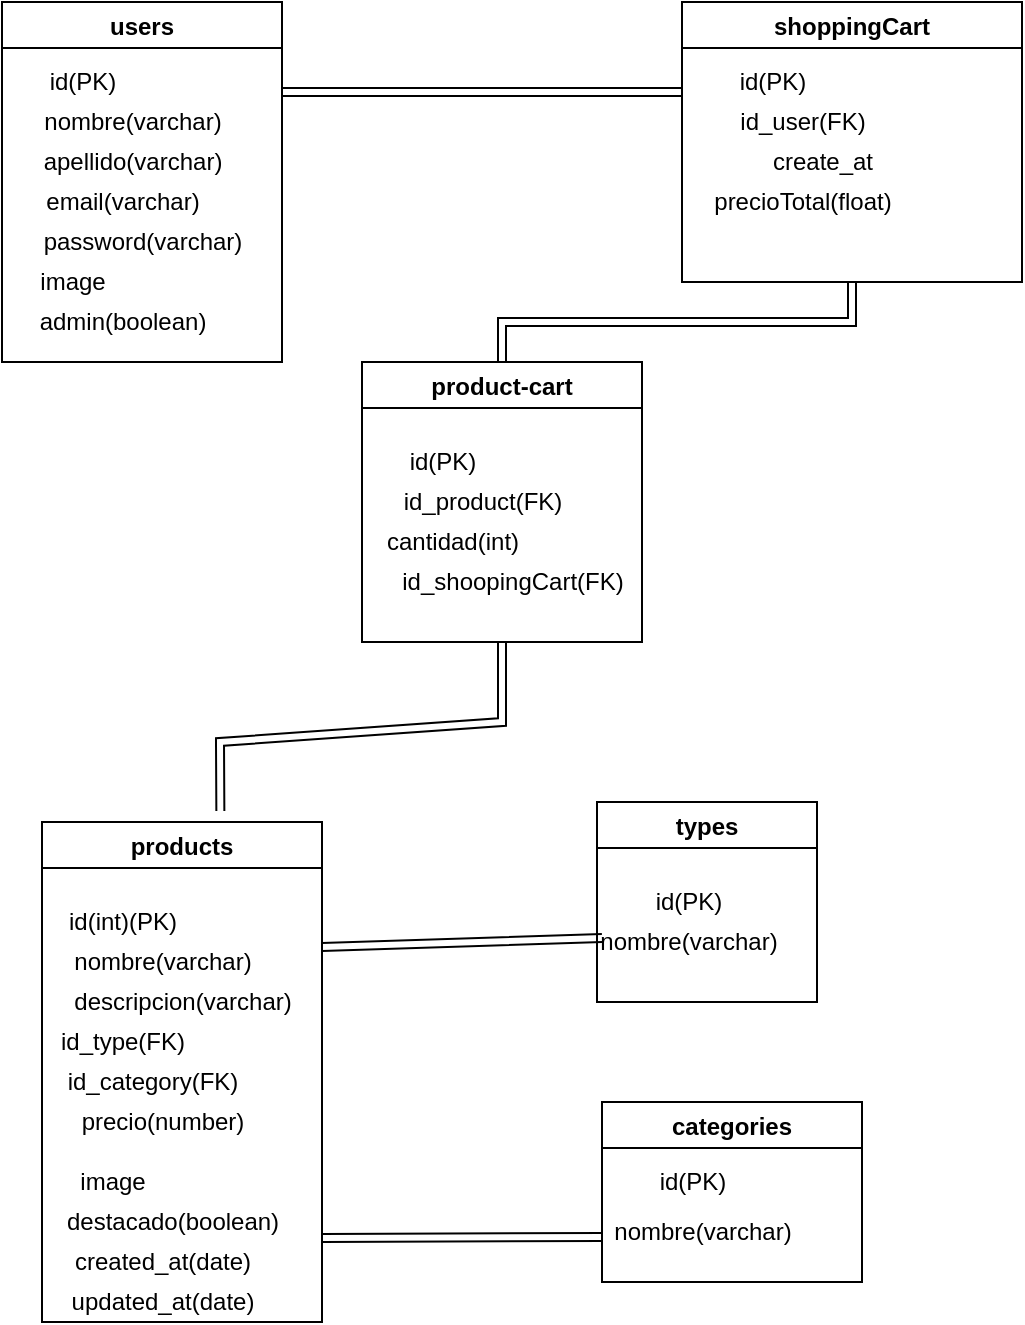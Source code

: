<mxfile>
    <diagram id="Y4f921jpL07sXCE5BTuh" name="Page-1">
        <mxGraphModel dx="736" dy="371" grid="1" gridSize="10" guides="1" tooltips="1" connect="1" arrows="1" fold="1" page="1" pageScale="1" pageWidth="827" pageHeight="1169" math="0" shadow="0">
            <root>
                <mxCell id="0"/>
                <mxCell id="1" parent="0"/>
                <mxCell id="39" style="edgeStyle=none;shape=link;rounded=0;orthogonalLoop=1;jettySize=auto;html=1;exitX=1;exitY=0.25;exitDx=0;exitDy=0;" edge="1" parent="1" source="2">
                    <mxGeometry relative="1" as="geometry">
                        <mxPoint x="360" y="85" as="targetPoint"/>
                    </mxGeometry>
                </mxCell>
                <mxCell id="2" value="users" style="swimlane;" vertex="1" parent="1">
                    <mxGeometry x="20" y="40" width="140" height="180" as="geometry"/>
                </mxCell>
                <mxCell id="6" value="apellido(varchar)" style="text;html=1;align=center;verticalAlign=middle;resizable=0;points=[];autosize=1;strokeColor=none;" vertex="1" parent="2">
                    <mxGeometry x="10" y="70" width="110" height="20" as="geometry"/>
                </mxCell>
                <mxCell id="7" value="email(varchar)" style="text;html=1;align=center;verticalAlign=middle;resizable=0;points=[];autosize=1;strokeColor=none;" vertex="1" parent="2">
                    <mxGeometry x="15" y="90" width="90" height="20" as="geometry"/>
                </mxCell>
                <mxCell id="4" value="id(PK)" style="text;html=1;align=center;verticalAlign=middle;resizable=0;points=[];autosize=1;strokeColor=none;" vertex="1" parent="2">
                    <mxGeometry x="15" y="30" width="50" height="20" as="geometry"/>
                </mxCell>
                <mxCell id="5" value="nombre(varchar)" style="text;html=1;align=center;verticalAlign=middle;resizable=0;points=[];autosize=1;strokeColor=none;" vertex="1" parent="2">
                    <mxGeometry x="15" y="50" width="100" height="20" as="geometry"/>
                </mxCell>
                <mxCell id="10" value="password(varchar)" style="text;html=1;align=center;verticalAlign=middle;resizable=0;points=[];autosize=1;strokeColor=none;" vertex="1" parent="2">
                    <mxGeometry x="15" y="110" width="110" height="20" as="geometry"/>
                </mxCell>
                <mxCell id="11" value="image" style="text;html=1;align=center;verticalAlign=middle;resizable=0;points=[];autosize=1;strokeColor=none;" vertex="1" parent="2">
                    <mxGeometry x="10" y="130" width="50" height="20" as="geometry"/>
                </mxCell>
                <mxCell id="12" value="admin(boolean)" style="text;html=1;align=center;verticalAlign=middle;resizable=0;points=[];autosize=1;strokeColor=none;" vertex="1" parent="2">
                    <mxGeometry x="10" y="150" width="100" height="20" as="geometry"/>
                </mxCell>
                <mxCell id="3" value="shoppingCart" style="swimlane;" vertex="1" parent="1">
                    <mxGeometry x="360" y="40" width="170" height="140" as="geometry"/>
                </mxCell>
                <mxCell id="30" value="id(PK)" style="text;html=1;align=center;verticalAlign=middle;resizable=0;points=[];autosize=1;strokeColor=none;" vertex="1" parent="3">
                    <mxGeometry x="20" y="30" width="50" height="20" as="geometry"/>
                </mxCell>
                <mxCell id="31" value="id_user(FK)" style="text;html=1;align=center;verticalAlign=middle;resizable=0;points=[];autosize=1;strokeColor=none;" vertex="1" parent="3">
                    <mxGeometry x="20" y="50" width="80" height="20" as="geometry"/>
                </mxCell>
                <mxCell id="32" value="create_at" style="text;html=1;align=center;verticalAlign=middle;resizable=0;points=[];autosize=1;strokeColor=none;" vertex="1" parent="3">
                    <mxGeometry x="35" y="70" width="70" height="20" as="geometry"/>
                </mxCell>
                <mxCell id="33" value="precioTotal(float)" style="text;html=1;align=center;verticalAlign=middle;resizable=0;points=[];autosize=1;strokeColor=none;" vertex="1" parent="3">
                    <mxGeometry x="10" y="90" width="100" height="20" as="geometry"/>
                </mxCell>
                <mxCell id="14" value="products" style="swimlane;" vertex="1" parent="1">
                    <mxGeometry x="40" y="450" width="140" height="250" as="geometry"/>
                </mxCell>
                <mxCell id="15" value="id(int)(PK)" style="text;html=1;align=center;verticalAlign=middle;resizable=0;points=[];autosize=1;strokeColor=none;" vertex="1" parent="14">
                    <mxGeometry x="5" y="40" width="70" height="20" as="geometry"/>
                </mxCell>
                <mxCell id="20" value="image" style="text;html=1;align=center;verticalAlign=middle;resizable=0;points=[];autosize=1;strokeColor=none;" vertex="1" parent="14">
                    <mxGeometry x="10" y="170" width="50" height="20" as="geometry"/>
                </mxCell>
                <mxCell id="17" value="id_type(FK)" style="text;html=1;align=center;verticalAlign=middle;resizable=0;points=[];autosize=1;strokeColor=none;" vertex="1" parent="14">
                    <mxGeometry y="100" width="80" height="20" as="geometry"/>
                </mxCell>
                <mxCell id="16" value="nombre(varchar)" style="text;html=1;align=center;verticalAlign=middle;resizable=0;points=[];autosize=1;strokeColor=none;" vertex="1" parent="14">
                    <mxGeometry x="10" y="60" width="100" height="20" as="geometry"/>
                </mxCell>
                <mxCell id="21" value="descripcion(varchar)" style="text;html=1;align=center;verticalAlign=middle;resizable=0;points=[];autosize=1;strokeColor=none;" vertex="1" parent="14">
                    <mxGeometry x="10" y="80" width="120" height="20" as="geometry"/>
                </mxCell>
                <mxCell id="18" value="id_category(FK)" style="text;html=1;align=center;verticalAlign=middle;resizable=0;points=[];autosize=1;strokeColor=none;" vertex="1" parent="14">
                    <mxGeometry x="5" y="120" width="100" height="20" as="geometry"/>
                </mxCell>
                <mxCell id="28" value="precio(number)" style="text;html=1;align=center;verticalAlign=middle;resizable=0;points=[];autosize=1;strokeColor=none;" vertex="1" parent="14">
                    <mxGeometry x="10" y="140" width="100" height="20" as="geometry"/>
                </mxCell>
                <mxCell id="29" value="destacado(boolean)" style="text;html=1;align=center;verticalAlign=middle;resizable=0;points=[];autosize=1;strokeColor=none;" vertex="1" parent="14">
                    <mxGeometry x="5" y="190" width="120" height="20" as="geometry"/>
                </mxCell>
                <mxCell id="47" value="updated_at(date)" style="text;html=1;align=center;verticalAlign=middle;resizable=0;points=[];autosize=1;strokeColor=none;" vertex="1" parent="14">
                    <mxGeometry x="5" y="230" width="110" height="20" as="geometry"/>
                </mxCell>
                <mxCell id="22" value="types" style="swimlane;" vertex="1" parent="1">
                    <mxGeometry x="317.5" y="440" width="110" height="100" as="geometry"/>
                </mxCell>
                <mxCell id="24" value="id(PK)" style="text;html=1;align=center;verticalAlign=middle;resizable=0;points=[];autosize=1;strokeColor=none;" vertex="1" parent="22">
                    <mxGeometry x="20" y="40" width="50" height="20" as="geometry"/>
                </mxCell>
                <mxCell id="25" value="nombre(varchar)" style="text;html=1;align=center;verticalAlign=middle;resizable=0;points=[];autosize=1;strokeColor=none;" vertex="1" parent="22">
                    <mxGeometry x="-5" y="60" width="100" height="20" as="geometry"/>
                </mxCell>
                <mxCell id="44" style="edgeStyle=none;shape=link;rounded=0;orthogonalLoop=1;jettySize=auto;html=1;exitX=0;exitY=0.75;exitDx=0;exitDy=0;" edge="1" parent="1" source="23">
                    <mxGeometry relative="1" as="geometry">
                        <mxPoint x="180" y="658" as="targetPoint"/>
                    </mxGeometry>
                </mxCell>
                <mxCell id="23" value="categories" style="swimlane;" vertex="1" parent="1">
                    <mxGeometry x="320" y="590" width="130" height="90" as="geometry"/>
                </mxCell>
                <mxCell id="26" value="id(PK)" style="text;html=1;align=center;verticalAlign=middle;resizable=0;points=[];autosize=1;strokeColor=none;" vertex="1" parent="23">
                    <mxGeometry x="20" y="30" width="50" height="20" as="geometry"/>
                </mxCell>
                <mxCell id="27" value="nombre(varchar)" style="text;html=1;align=center;verticalAlign=middle;resizable=0;points=[];autosize=1;strokeColor=none;" vertex="1" parent="23">
                    <mxGeometry y="55" width="100" height="20" as="geometry"/>
                </mxCell>
                <mxCell id="40" style="edgeStyle=orthogonalEdgeStyle;shape=link;rounded=0;orthogonalLoop=1;jettySize=auto;html=1;exitX=0.5;exitY=0;exitDx=0;exitDy=0;entryX=0.5;entryY=1;entryDx=0;entryDy=0;" edge="1" parent="1" source="34" target="3">
                    <mxGeometry relative="1" as="geometry"/>
                </mxCell>
                <mxCell id="41" style="shape=link;rounded=0;orthogonalLoop=1;jettySize=auto;html=1;exitX=0.5;exitY=1;exitDx=0;exitDy=0;entryX=0.637;entryY=-0.022;entryDx=0;entryDy=0;entryPerimeter=0;" edge="1" parent="1" source="34" target="14">
                    <mxGeometry relative="1" as="geometry">
                        <Array as="points">
                            <mxPoint x="270" y="400"/>
                            <mxPoint x="129" y="410"/>
                        </Array>
                    </mxGeometry>
                </mxCell>
                <mxCell id="34" value="product-cart" style="swimlane;startSize=23;" vertex="1" parent="1">
                    <mxGeometry x="200" y="220" width="140" height="140" as="geometry"/>
                </mxCell>
                <mxCell id="37" value="cantidad(int)" style="text;html=1;align=center;verticalAlign=middle;resizable=0;points=[];autosize=1;strokeColor=none;" vertex="1" parent="34">
                    <mxGeometry x="5" y="80" width="80" height="20" as="geometry"/>
                </mxCell>
                <mxCell id="36" value="id_product(FK)" style="text;html=1;align=center;verticalAlign=middle;resizable=0;points=[];autosize=1;strokeColor=none;" vertex="1" parent="34">
                    <mxGeometry x="15" y="60" width="90" height="20" as="geometry"/>
                </mxCell>
                <mxCell id="35" value="id(PK)" style="text;html=1;align=center;verticalAlign=middle;resizable=0;points=[];autosize=1;strokeColor=none;" vertex="1" parent="34">
                    <mxGeometry x="15" y="40" width="50" height="20" as="geometry"/>
                </mxCell>
                <mxCell id="38" value="id_shoopingCart(FK)" style="text;html=1;align=center;verticalAlign=middle;resizable=0;points=[];autosize=1;strokeColor=none;" vertex="1" parent="1">
                    <mxGeometry x="210" y="320" width="130" height="20" as="geometry"/>
                </mxCell>
                <mxCell id="45" style="edgeStyle=none;shape=link;rounded=0;orthogonalLoop=1;jettySize=auto;html=1;entryX=1;entryY=0.25;entryDx=0;entryDy=0;" edge="1" parent="1" target="14">
                    <mxGeometry relative="1" as="geometry">
                        <mxPoint x="320" y="508" as="sourcePoint"/>
                    </mxGeometry>
                </mxCell>
                <mxCell id="46" value="created_at(date)" style="text;html=1;align=center;verticalAlign=middle;resizable=0;points=[];autosize=1;strokeColor=none;" vertex="1" parent="1">
                    <mxGeometry x="50" y="660" width="100" height="20" as="geometry"/>
                </mxCell>
            </root>
        </mxGraphModel>
    </diagram>
</mxfile>
